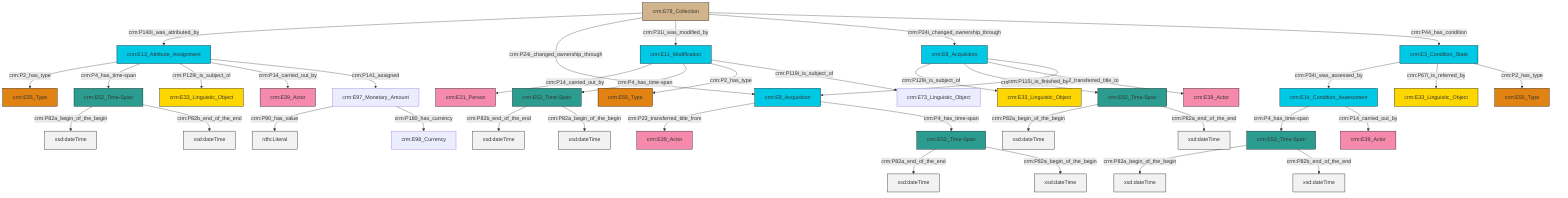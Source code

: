 graph TD
classDef Literal fill:#f2f2f2,stroke:#000000;
classDef CRM_Entity fill:#FFFFFF,stroke:#000000;
classDef Temporal_Entity fill:#00C9E6, stroke:#000000;
classDef Type fill:#E18312, stroke:#000000;
classDef Time-Span fill:#2C9C91, stroke:#000000;
classDef Appellation fill:#FFEB7F, stroke:#000000;
classDef Place fill:#008836, stroke:#000000;
classDef Persistent_Item fill:#B266B2, stroke:#000000;
classDef Conceptual_Object fill:#FFD700, stroke:#000000;
classDef Physical_Thing fill:#D2B48C, stroke:#000000;
classDef Actor fill:#f58aad, stroke:#000000;
classDef PC_Classes fill:#4ce600, stroke:#000000;
classDef Multi fill:#cccccc,stroke:#000000;

0["crm:E11_Modification"]:::Temporal_Entity -->|crm:P14_carried_out_by| 1["crm:E21_Person"]:::Actor
2["crm:E8_Acquisition"]:::Temporal_Entity -->|crm:P129i_is_subject_of| 3["crm:E33_Linguistic_Object"]:::Conceptual_Object
4["crm:E13_Attribute_Assignment"]:::Temporal_Entity -->|crm:P2_has_type| 5["crm:E55_Type"]:::Type
6["crm:E8_Acquisition"]:::Temporal_Entity -->|crm:P23_transferred_title_from| 7["crm:E39_Actor"]:::Actor
8["crm:E52_Time-Span"]:::Time-Span -->|crm:P82a_begin_of_the_begin| 9[xsd:dateTime]:::Literal
6["crm:E8_Acquisition"]:::Temporal_Entity -->|crm:P4_has_time-span| 10["crm:E52_Time-Span"]:::Time-Span
12["crm:E14_Condition_Assessment"]:::Temporal_Entity -->|crm:P4_has_time-span| 13["crm:E52_Time-Span"]:::Time-Span
4["crm:E13_Attribute_Assignment"]:::Temporal_Entity -->|crm:P4_has_time-span| 16["crm:E52_Time-Span"]:::Time-Span
18["crm:E78_Collection"]:::Physical_Thing -->|crm:P140i_was_attributed_by| 4["crm:E13_Attribute_Assignment"]:::Temporal_Entity
22["crm:E97_Monetary_Amount"]:::Default -->|crm:P90_has_value| 23[rdfs:Literal]:::Literal
18["crm:E78_Collection"]:::Physical_Thing -->|crm:P24i_changed_ownership_through| 6["crm:E8_Acquisition"]:::Temporal_Entity
18["crm:E78_Collection"]:::Physical_Thing -->|crm:P31i_was_modified_by| 0["crm:E11_Modification"]:::Temporal_Entity
8["crm:E52_Time-Span"]:::Time-Span -->|crm:P82a_end_of_the_end| 30[xsd:dateTime]:::Literal
22["crm:E97_Monetary_Amount"]:::Default -->|crm:P180_has_currency| 14["crm:E98_Currency"]:::Default
10["crm:E52_Time-Span"]:::Time-Span -->|crm:P82a_end_of_the_end| 32[xsd:dateTime]:::Literal
2["crm:E8_Acquisition"]:::Temporal_Entity -->|crm:P4_has_time-span| 8["crm:E52_Time-Span"]:::Time-Span
18["crm:E78_Collection"]:::Physical_Thing -->|crm:P24i_changed_ownership_through| 2["crm:E8_Acquisition"]:::Temporal_Entity
38["crm:E3_Condition_State"]:::Temporal_Entity -->|crm:P34i_was_assessed_by| 12["crm:E14_Condition_Assessment"]:::Temporal_Entity
10["crm:E52_Time-Span"]:::Time-Span -->|crm:P82a_begin_of_the_begin| 39[xsd:dateTime]:::Literal
4["crm:E13_Attribute_Assignment"]:::Temporal_Entity -->|crm:P129i_is_subject_of| 42["crm:E33_Linguistic_Object"]:::Conceptual_Object
18["crm:E78_Collection"]:::Physical_Thing -->|crm:P44_has_condition| 38["crm:E3_Condition_State"]:::Temporal_Entity
0["crm:E11_Modification"]:::Temporal_Entity -->|crm:P4_has_time-span| 47["crm:E52_Time-Span"]:::Time-Span
0["crm:E11_Modification"]:::Temporal_Entity -->|crm:P2_has_type| 25["crm:E55_Type"]:::Type
2["crm:E8_Acquisition"]:::Temporal_Entity -->|crm:P22_transferred_title_to| 20["crm:E39_Actor"]:::Actor
38["crm:E3_Condition_State"]:::Temporal_Entity -->|crm:P67i_is_referred_by| 49["crm:E33_Linguistic_Object"]:::Conceptual_Object
38["crm:E3_Condition_State"]:::Temporal_Entity -->|crm:P2_has_type| 27["crm:E55_Type"]:::Type
13["crm:E52_Time-Span"]:::Time-Span -->|crm:P82a_begin_of_the_begin| 53[xsd:dateTime]:::Literal
4["crm:E13_Attribute_Assignment"]:::Temporal_Entity -->|crm:P14_carried_out_by| 45["crm:E39_Actor"]:::Actor
47["crm:E52_Time-Span"]:::Time-Span -->|crm:P82b_end_of_the_end| 54[xsd:dateTime]:::Literal
16["crm:E52_Time-Span"]:::Time-Span -->|crm:P82a_begin_of_the_begin| 56[xsd:dateTime]:::Literal
12["crm:E14_Condition_Assessment"]:::Temporal_Entity -->|crm:P14_carried_out_by| 36["crm:E39_Actor"]:::Actor
16["crm:E52_Time-Span"]:::Time-Span -->|crm:P82b_end_of_the_end| 59[xsd:dateTime]:::Literal
47["crm:E52_Time-Span"]:::Time-Span -->|crm:P82a_begin_of_the_begin| 60[xsd:dateTime]:::Literal
4["crm:E13_Attribute_Assignment"]:::Temporal_Entity -->|crm:P141_assigned| 22["crm:E97_Monetary_Amount"]:::Default
13["crm:E52_Time-Span"]:::Time-Span -->|crm:P82b_end_of_the_end| 61[xsd:dateTime]:::Literal
2["crm:E8_Acquisition"]:::Temporal_Entity -->|crm:P115i_is_finished_by| 6["crm:E8_Acquisition"]:::Temporal_Entity
0["crm:E11_Modification"]:::Temporal_Entity -->|crm:P119i_is_subject_of| 51["crm:E73_Linguistic_Object"]:::Default